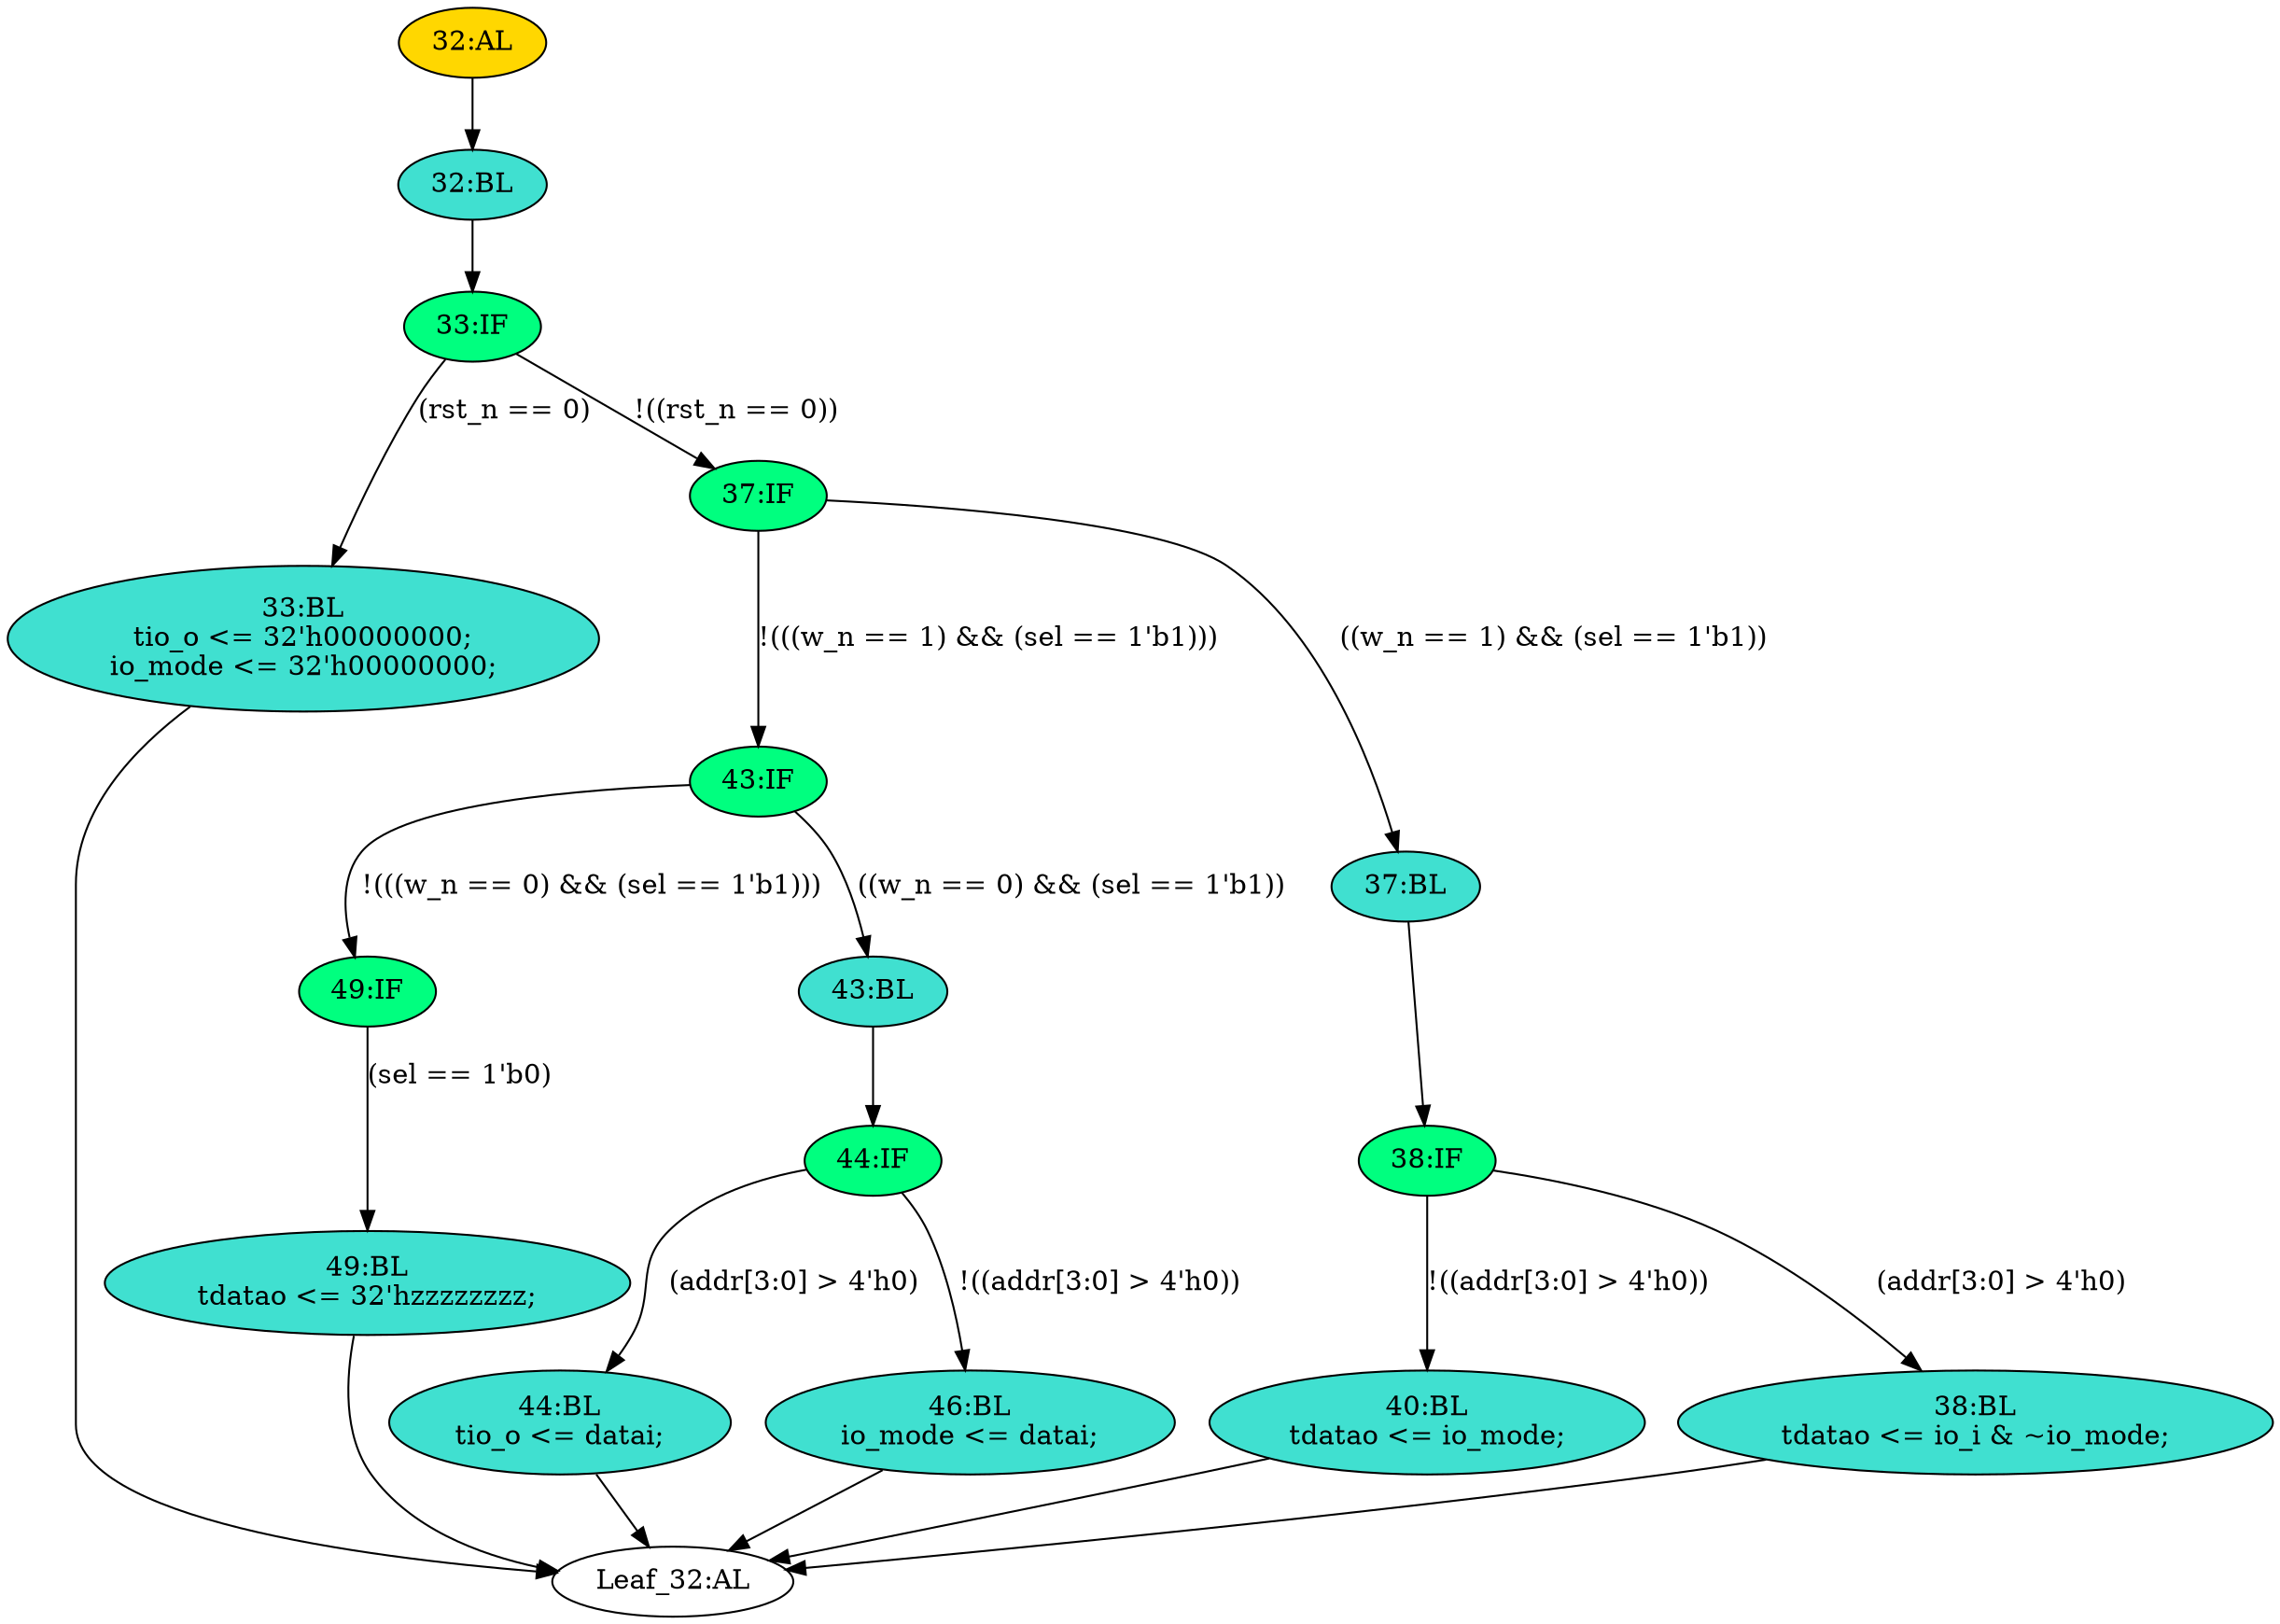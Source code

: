 strict digraph "" {
	node [label="\N"];
	"49:IF"	 [ast="<pyverilog.vparser.ast.IfStatement object at 0x7f07d6869350>",
		fillcolor=springgreen,
		label="49:IF",
		statements="[]",
		style=filled,
		typ=IfStatement];
	"49:BL"	 [ast="<pyverilog.vparser.ast.Block object at 0x7f07d6869d50>",
		fillcolor=turquoise,
		label="49:BL
tdatao <= 32'hzzzzzzzz;",
		statements="[<pyverilog.vparser.ast.NonblockingSubstitution object at 0x7f07d6869d90>]",
		style=filled,
		typ=Block];
	"49:IF" -> "49:BL"	 [cond="['sel']",
		label="(sel == 1'b0)",
		lineno=49];
	"33:BL"	 [ast="<pyverilog.vparser.ast.Block object at 0x7f07d6895310>",
		fillcolor=turquoise,
		label="33:BL
tio_o <= 32'h00000000;
io_mode <= 32'h00000000;",
		statements="[<pyverilog.vparser.ast.NonblockingSubstitution object at 0x7f07d6869fd0>, <pyverilog.vparser.ast.NonblockingSubstitution object \
at 0x7f07d6895190>]",
		style=filled,
		typ=Block];
	"Leaf_32:AL"	 [def_var="['tdatao', 'io_mode', 'tio_o']",
		label="Leaf_32:AL"];
	"33:BL" -> "Leaf_32:AL"	 [cond="[]",
		lineno=None];
	"44:BL"	 [ast="<pyverilog.vparser.ast.Block object at 0x7f07d6895490>",
		fillcolor=turquoise,
		label="44:BL
tio_o <= datai;",
		statements="[<pyverilog.vparser.ast.NonblockingSubstitution object at 0x7f07d6895350>]",
		style=filled,
		typ=Block];
	"44:BL" -> "Leaf_32:AL"	 [cond="[]",
		lineno=None];
	"43:IF"	 [ast="<pyverilog.vparser.ast.IfStatement object at 0x7f07d68954d0>",
		fillcolor=springgreen,
		label="43:IF",
		statements="[]",
		style=filled,
		typ=IfStatement];
	"43:IF" -> "49:IF"	 [cond="['w_n', 'sel']",
		label="!(((w_n == 0) && (sel == 1'b1)))",
		lineno=43];
	"43:BL"	 [ast="<pyverilog.vparser.ast.Block object at 0x7f07d6895510>",
		fillcolor=turquoise,
		label="43:BL",
		statements="[]",
		style=filled,
		typ=Block];
	"43:IF" -> "43:BL"	 [cond="['w_n', 'sel']",
		label="((w_n == 0) && (sel == 1'b1))",
		lineno=43];
	"37:IF"	 [ast="<pyverilog.vparser.ast.IfStatement object at 0x7f07d6895a90>",
		fillcolor=springgreen,
		label="37:IF",
		statements="[]",
		style=filled,
		typ=IfStatement];
	"37:IF" -> "43:IF"	 [cond="['w_n', 'sel']",
		label="!(((w_n == 1) && (sel == 1'b1)))",
		lineno=37];
	"37:BL"	 [ast="<pyverilog.vparser.ast.Block object at 0x7f07d6895ad0>",
		fillcolor=turquoise,
		label="37:BL",
		statements="[]",
		style=filled,
		typ=Block];
	"37:IF" -> "37:BL"	 [cond="['w_n', 'sel']",
		label="((w_n == 1) && (sel == 1'b1))",
		lineno=37];
	"46:BL"	 [ast="<pyverilog.vparser.ast.Block object at 0x7f07d6895590>",
		fillcolor=turquoise,
		label="46:BL
io_mode <= datai;",
		statements="[<pyverilog.vparser.ast.NonblockingSubstitution object at 0x7f07d68955d0>]",
		style=filled,
		typ=Block];
	"46:BL" -> "Leaf_32:AL"	 [cond="[]",
		lineno=None];
	"33:IF"	 [ast="<pyverilog.vparser.ast.IfStatement object at 0x7f07d68a8350>",
		fillcolor=springgreen,
		label="33:IF",
		statements="[]",
		style=filled,
		typ=IfStatement];
	"33:IF" -> "33:BL"	 [cond="['rst_n']",
		label="(rst_n == 0)",
		lineno=33];
	"33:IF" -> "37:IF"	 [cond="['rst_n']",
		label="!((rst_n == 0))",
		lineno=33];
	"40:BL"	 [ast="<pyverilog.vparser.ast.Block object at 0x7f07d6895b50>",
		fillcolor=turquoise,
		label="40:BL
tdatao <= io_mode;",
		statements="[<pyverilog.vparser.ast.NonblockingSubstitution object at 0x7f07d6895b90>]",
		style=filled,
		typ=Block];
	"40:BL" -> "Leaf_32:AL"	 [cond="[]",
		lineno=None];
	"44:IF"	 [ast="<pyverilog.vparser.ast.IfStatement object at 0x7f07d6895550>",
		fillcolor=springgreen,
		label="44:IF",
		statements="[]",
		style=filled,
		typ=IfStatement];
	"44:IF" -> "44:BL"	 [cond="['addr']",
		label="(addr[3:0] > 4'h0)",
		lineno=44];
	"44:IF" -> "46:BL"	 [cond="['addr']",
		label="!((addr[3:0] > 4'h0))",
		lineno=44];
	"32:BL"	 [ast="<pyverilog.vparser.ast.Block object at 0x7f07d68a8450>",
		fillcolor=turquoise,
		label="32:BL",
		statements="[]",
		style=filled,
		typ=Block];
	"32:BL" -> "33:IF"	 [cond="[]",
		lineno=None];
	"38:BL"	 [ast="<pyverilog.vparser.ast.Block object at 0x7f07d6895d10>",
		fillcolor=turquoise,
		label="38:BL
tdatao <= io_i & ~io_mode;",
		statements="[<pyverilog.vparser.ast.NonblockingSubstitution object at 0x7f07d6895d50>]",
		style=filled,
		typ=Block];
	"38:BL" -> "Leaf_32:AL"	 [cond="[]",
		lineno=None];
	"32:AL"	 [ast="<pyverilog.vparser.ast.Always object at 0x7f07d68a84d0>",
		clk_sens=True,
		fillcolor=gold,
		label="32:AL",
		sens="['clk']",
		statements="[]",
		style=filled,
		typ=Always,
		use_var="['rst_n', 'w_n', 'datai', 'addr', 'io_i', 'sel', 'io_mode']"];
	"32:AL" -> "32:BL"	 [cond="[]",
		lineno=None];
	"38:IF"	 [ast="<pyverilog.vparser.ast.IfStatement object at 0x7f07d6895b10>",
		fillcolor=springgreen,
		label="38:IF",
		statements="[]",
		style=filled,
		typ=IfStatement];
	"37:BL" -> "38:IF"	 [cond="[]",
		lineno=None];
	"43:BL" -> "44:IF"	 [cond="[]",
		lineno=None];
	"49:BL" -> "Leaf_32:AL"	 [cond="[]",
		lineno=None];
	"38:IF" -> "40:BL"	 [cond="['addr']",
		label="!((addr[3:0] > 4'h0))",
		lineno=38];
	"38:IF" -> "38:BL"	 [cond="['addr']",
		label="(addr[3:0] > 4'h0)",
		lineno=38];
}
